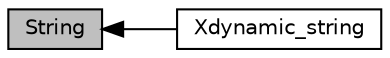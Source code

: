 digraph "String"
{
  edge [fontname="Helvetica",fontsize="10",labelfontname="Helvetica",labelfontsize="10"];
  node [fontname="Helvetica",fontsize="10",shape=record];
  rankdir=LR;
  Node1 [label="Xdynamic_string",height=0.2,width=0.4,color="black", fillcolor="white", style="filled",URL="$group__xdynamic__string.html",tooltip="動的文字列モジュール "];
  Node0 [label="String",height=0.2,width=0.4,color="black", fillcolor="grey75", style="filled", fontcolor="black"];
  Node0->Node1 [shape=plaintext, dir="back", style="solid"];
}

